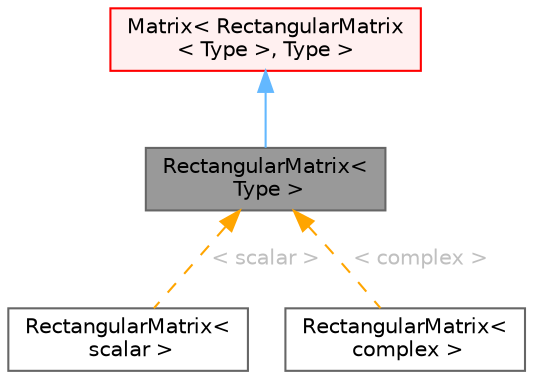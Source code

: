 digraph "RectangularMatrix&lt; Type &gt;"
{
 // LATEX_PDF_SIZE
  bgcolor="transparent";
  edge [fontname=Helvetica,fontsize=10,labelfontname=Helvetica,labelfontsize=10];
  node [fontname=Helvetica,fontsize=10,shape=box,height=0.2,width=0.4];
  Node1 [id="Node000001",label="RectangularMatrix\<\l Type \>",height=0.2,width=0.4,color="gray40", fillcolor="grey60", style="filled", fontcolor="black",tooltip="A templated (M x N) rectangular matrix of objects of <Type>, containing M*N elements,..."];
  Node2 -> Node1 [id="edge1_Node000001_Node000002",dir="back",color="steelblue1",style="solid",tooltip=" "];
  Node2 [id="Node000002",label="Matrix\< RectangularMatrix\l\< Type \>, Type \>",height=0.2,width=0.4,color="red", fillcolor="#FFF0F0", style="filled",URL="$classFoam_1_1Matrix.html",tooltip=" "];
  Node1 -> Node4 [id="edge2_Node000001_Node000004",dir="back",color="orange",style="dashed",tooltip=" ",label=" \< scalar \>",fontcolor="grey" ];
  Node4 [id="Node000004",label="RectangularMatrix\<\l scalar \>",height=0.2,width=0.4,color="gray40", fillcolor="white", style="filled",URL="$classFoam_1_1RectangularMatrix.html",tooltip=" "];
  Node1 -> Node5 [id="edge3_Node000001_Node000005",dir="back",color="orange",style="dashed",tooltip=" ",label=" \< complex \>",fontcolor="grey" ];
  Node5 [id="Node000005",label="RectangularMatrix\<\l complex \>",height=0.2,width=0.4,color="gray40", fillcolor="white", style="filled",URL="$classFoam_1_1RectangularMatrix.html",tooltip=" "];
}

